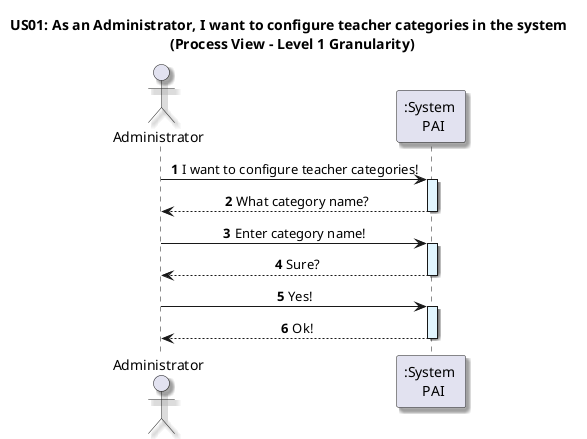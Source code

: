@startuml

title US01: As an Administrator, I want to configure teacher categories in the system \n (Process View - Level 1 Granularity)

skinparam defaultTextAlignment center
skinparam shadowing true

autonumber

actor Administrator as admin
participant ":System \n PAI" as System

admin -> System: I want to configure teacher categories!
activate System #E1F5FE

System --> admin: What category name?
deactivate System

admin -> System: Enter category name!
activate System #E1F5FE

System --> admin: Sure?
deactivate System

admin -> System: Yes!
activate System #E1F5FE

System --> admin: Ok!
deactivate System
@enduml